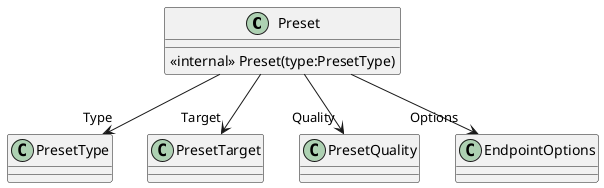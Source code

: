 @startuml
class Preset {
    <<internal>> Preset(type:PresetType)
}
Preset --> "Type" PresetType
Preset --> "Target" PresetTarget
Preset --> "Quality" PresetQuality
Preset --> "Options" EndpointOptions
@enduml
